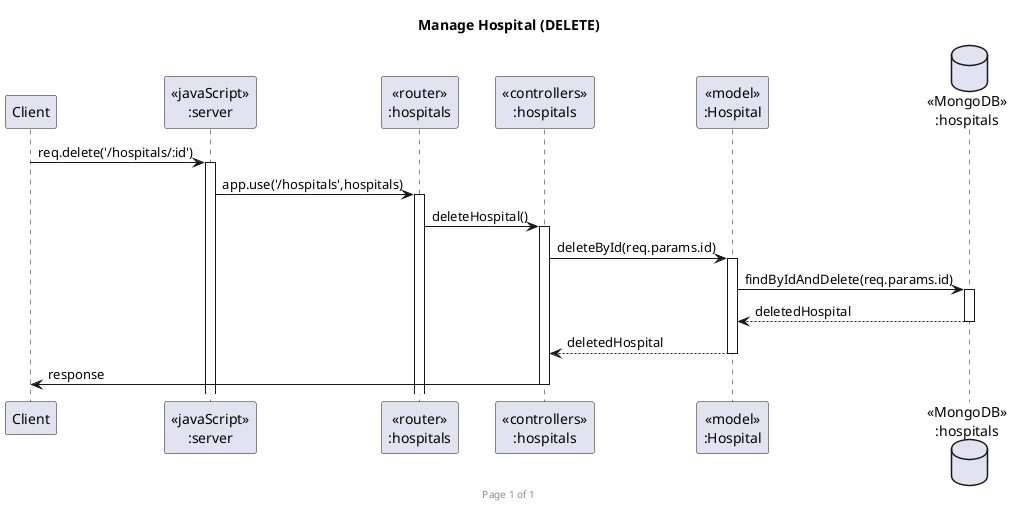 @startuml Manage Hospital (DELETE)

footer Page %page% of %lastpage%
title "Manage Hospital (DELETE)"

participant "Client" as client
participant "<<javaScript>>\n:server" as server
participant "<<router>>\n:hospitals" as routerHospitals
participant "<<controllers>>\n:hospitals" as controllersHospitals
participant "<<model>>\n:Hospital" as modelHospital
database "<<MongoDB>>\n:hospitals" as HospitalsDatabase

client->server ++:req.delete('/hospitals/:id')
server->routerHospitals ++:app.use('/hospitals',hospitals)
routerHospitals -> controllersHospitals ++:deleteHospital()
controllersHospitals->modelHospital ++:deleteById(req.params.id)
modelHospital ->HospitalsDatabase ++: findByIdAndDelete(req.params.id)
HospitalsDatabase --> modelHospital --: deletedHospital
controllersHospitals <-- modelHospital --:deletedHospital
controllersHospitals->client --:response

@enduml
